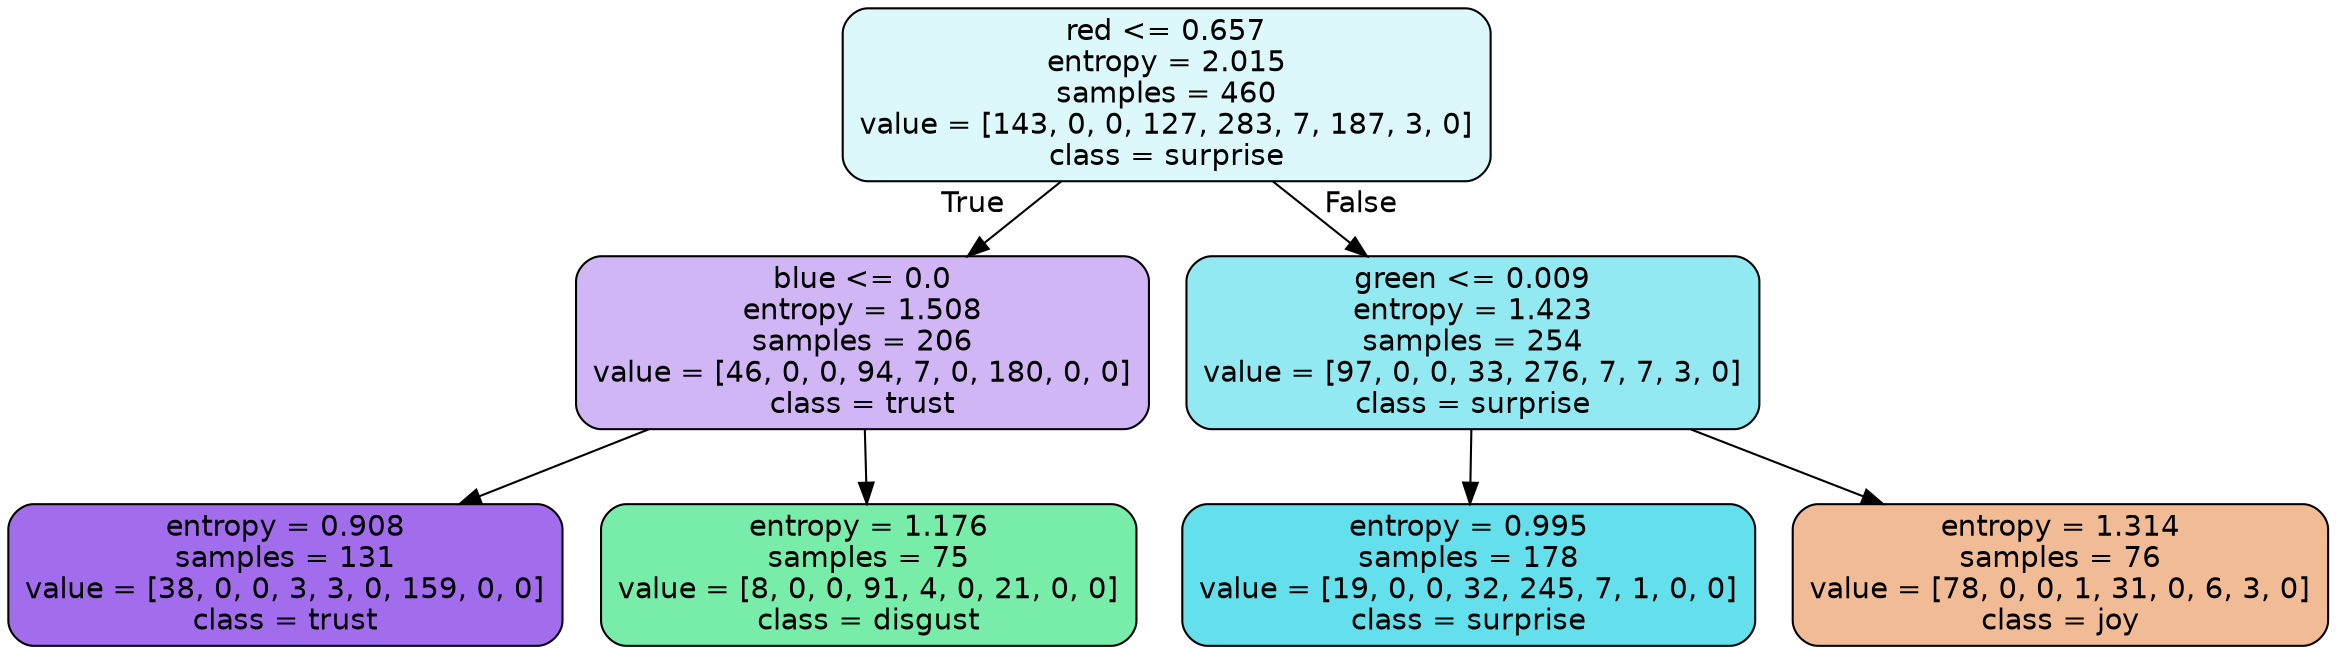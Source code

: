 digraph Tree {
node [shape=box, style="filled, rounded", color="black", fontname=helvetica] ;
edge [fontname=helvetica] ;
0 [label="red <= 0.657\nentropy = 2.015\nsamples = 460\nvalue = [143, 0, 0, 127, 283, 7, 187, 3, 0]\nclass = surprise", fillcolor="#39d7e52b"] ;
1 [label="blue <= 0.0\nentropy = 1.508\nsamples = 206\nvalue = [46, 0, 0, 94, 7, 0, 180, 0, 0]\nclass = trust", fillcolor="#8139e55e"] ;
0 -> 1 [labeldistance=2.5, labelangle=45, headlabel="True"] ;
2 [label="entropy = 0.908\nsamples = 131\nvalue = [38, 0, 0, 3, 3, 0, 159, 0, 0]\nclass = trust", fillcolor="#8139e5bb"] ;
1 -> 2 ;
3 [label="entropy = 1.176\nsamples = 75\nvalue = [8, 0, 0, 91, 4, 0, 21, 0, 0]\nclass = disgust", fillcolor="#39e581ad"] ;
1 -> 3 ;
4 [label="green <= 0.009\nentropy = 1.423\nsamples = 254\nvalue = [97, 0, 0, 33, 276, 7, 7, 3, 0]\nclass = surprise", fillcolor="#39d7e58c"] ;
0 -> 4 [labeldistance=2.5, labelangle=-45, headlabel="False"] ;
5 [label="entropy = 0.995\nsamples = 178\nvalue = [19, 0, 0, 32, 245, 7, 1, 0, 0]\nclass = surprise", fillcolor="#39d7e5c8"] ;
4 -> 5 ;
6 [label="entropy = 1.314\nsamples = 76\nvalue = [78, 0, 0, 1, 31, 0, 6, 3, 0]\nclass = joy", fillcolor="#e5813988"] ;
4 -> 6 ;
}